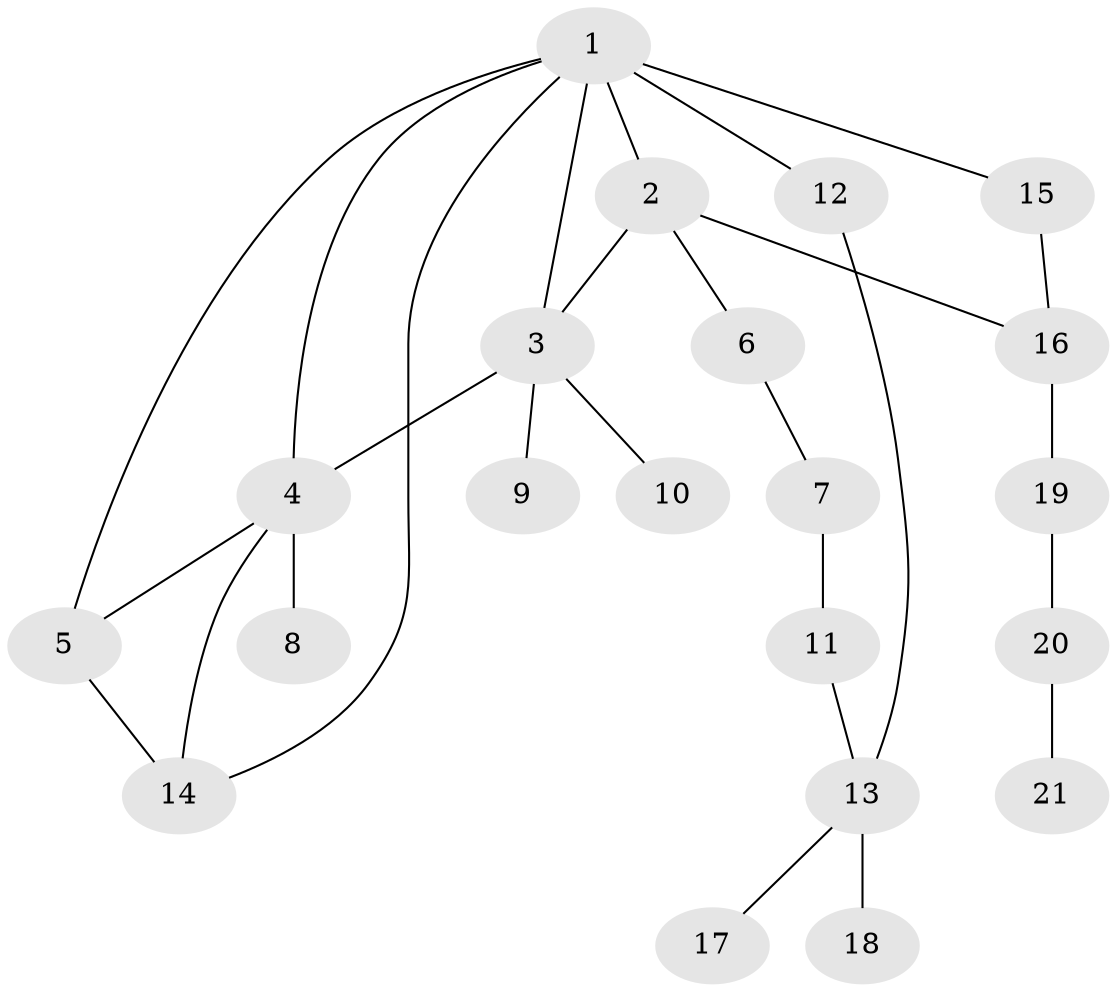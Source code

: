 // original degree distribution, {6: 0.058823529411764705, 5: 0.0196078431372549, 2: 0.29411764705882354, 3: 0.23529411764705882, 4: 0.058823529411764705, 1: 0.3333333333333333}
// Generated by graph-tools (version 1.1) at 2025/48/03/04/25 22:48:56]
// undirected, 21 vertices, 27 edges
graph export_dot {
  node [color=gray90,style=filled];
  1;
  2;
  3;
  4;
  5;
  6;
  7;
  8;
  9;
  10;
  11;
  12;
  13;
  14;
  15;
  16;
  17;
  18;
  19;
  20;
  21;
  1 -- 2 [weight=2.0];
  1 -- 3 [weight=1.0];
  1 -- 4 [weight=1.0];
  1 -- 5 [weight=1.0];
  1 -- 12 [weight=1.0];
  1 -- 14 [weight=1.0];
  1 -- 15 [weight=1.0];
  2 -- 3 [weight=1.0];
  2 -- 6 [weight=1.0];
  2 -- 16 [weight=1.0];
  3 -- 4 [weight=1.0];
  3 -- 9 [weight=1.0];
  3 -- 10 [weight=1.0];
  4 -- 5 [weight=1.0];
  4 -- 8 [weight=2.0];
  4 -- 14 [weight=1.0];
  5 -- 14 [weight=1.0];
  6 -- 7 [weight=1.0];
  7 -- 11 [weight=1.0];
  11 -- 13 [weight=1.0];
  12 -- 13 [weight=1.0];
  13 -- 17 [weight=1.0];
  13 -- 18 [weight=2.0];
  15 -- 16 [weight=1.0];
  16 -- 19 [weight=1.0];
  19 -- 20 [weight=1.0];
  20 -- 21 [weight=1.0];
}
